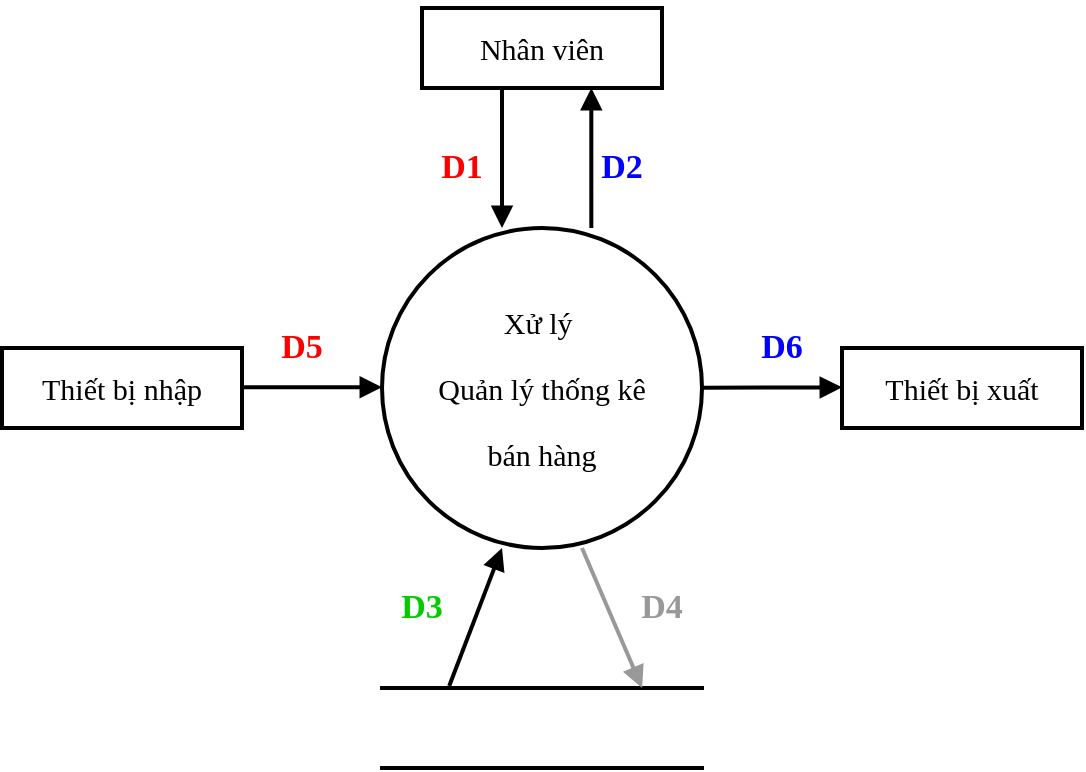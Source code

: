 <mxfile version="13.10.4" type="device"><diagram id="7KMWvgiIsblx6sUaecu7" name="Page-1"><mxGraphModel dx="1102" dy="566" grid="1" gridSize="10" guides="1" tooltips="1" connect="1" arrows="1" fold="1" page="1" pageScale="1" pageWidth="850" pageHeight="1100" math="0" shadow="0"><root><mxCell id="0"/><mxCell id="1" parent="0"/><mxCell id="FiAg72LORlax7v8Veukw-1" value="&lt;pre style=&quot;font-size: 15px&quot;&gt;&lt;font face=&quot;Times New Roman&quot; style=&quot;font-size: 15px&quot;&gt;Thiết bị nhập&lt;/font&gt;&lt;/pre&gt;" style="rounded=0;whiteSpace=wrap;html=1;strokeWidth=2;fontSize=15;" vertex="1" parent="1"><mxGeometry x="170" y="290" width="120" height="40" as="geometry"/></mxCell><mxCell id="FiAg72LORlax7v8Veukw-2" value="&lt;pre style=&quot;font-size: 15px&quot;&gt;&lt;font face=&quot;Times New Roman&quot;&gt;Thiết bị xuất&lt;/font&gt;&lt;/pre&gt;" style="rounded=0;whiteSpace=wrap;html=1;strokeWidth=2;" vertex="1" parent="1"><mxGeometry x="590" y="290" width="120" height="40" as="geometry"/></mxCell><mxCell id="FiAg72LORlax7v8Veukw-3" value="&lt;pre style=&quot;font-size: 15px&quot;&gt;&lt;font face=&quot;Times New Roman&quot;&gt;Nhân viên&lt;/font&gt;&lt;/pre&gt;" style="rounded=0;whiteSpace=wrap;html=1;strokeWidth=2;" vertex="1" parent="1"><mxGeometry x="380" y="120" width="120" height="40" as="geometry"/></mxCell><mxCell id="FiAg72LORlax7v8Veukw-4" value="&lt;pre style=&quot;font-size: 15px&quot;&gt;&lt;font face=&quot;Times New Roman&quot;&gt;Xử lý &lt;/font&gt;&lt;/pre&gt;&lt;pre style=&quot;font-size: 15px&quot;&gt;&lt;font face=&quot;Times New Roman&quot;&gt;Quản lý thống kê&lt;/font&gt;&lt;/pre&gt;&lt;pre style=&quot;font-size: 15px&quot;&gt;&lt;font face=&quot;Times New Roman&quot;&gt;bán hàng&lt;/font&gt;&lt;/pre&gt;" style="strokeWidth=2;html=1;shape=mxgraph.flowchart.start_1;whiteSpace=wrap;fontSize=15;" vertex="1" parent="1"><mxGeometry x="360" y="230" width="160" height="160" as="geometry"/></mxCell><mxCell id="FiAg72LORlax7v8Veukw-5" value="" style="endArrow=block;endFill=1;endSize=6;html=1;strokeWidth=2;" edge="1" parent="1"><mxGeometry width="100" relative="1" as="geometry"><mxPoint x="290" y="309.66" as="sourcePoint"/><mxPoint x="360" y="309.66" as="targetPoint"/></mxGeometry></mxCell><mxCell id="FiAg72LORlax7v8Veukw-6" value="" style="endArrow=block;endFill=1;endSize=6;html=1;strokeWidth=2;" edge="1" parent="1"><mxGeometry width="100" relative="1" as="geometry"><mxPoint x="520" y="309.9" as="sourcePoint"/><mxPoint x="590" y="309.66" as="targetPoint"/></mxGeometry></mxCell><mxCell id="FiAg72LORlax7v8Veukw-7" value="" style="endArrow=block;endFill=1;endSize=6;html=1;strokeWidth=2;" edge="1" parent="1"><mxGeometry width="100" relative="1" as="geometry"><mxPoint x="420" y="160" as="sourcePoint"/><mxPoint x="420" y="230" as="targetPoint"/></mxGeometry></mxCell><mxCell id="FiAg72LORlax7v8Veukw-8" value="" style="endArrow=block;endFill=1;endSize=6;html=1;strokeWidth=2;" edge="1" parent="1"><mxGeometry width="100" relative="1" as="geometry"><mxPoint x="464.66" y="230" as="sourcePoint"/><mxPoint x="464.66" y="160" as="targetPoint"/></mxGeometry></mxCell><mxCell id="FiAg72LORlax7v8Veukw-9" value="" style="html=1;dashed=0;whitespace=wrap;shape=partialRectangle;right=0;left=0;strokeWidth=2;" vertex="1" parent="1"><mxGeometry x="360" y="460" width="160" height="40" as="geometry"/></mxCell><mxCell id="FiAg72LORlax7v8Veukw-10" value="" style="endArrow=block;endFill=1;endSize=6;html=1;exitX=0.21;exitY=-0.026;exitDx=0;exitDy=0;exitPerimeter=0;strokeWidth=2;" edge="1" parent="1" source="FiAg72LORlax7v8Veukw-9"><mxGeometry width="100" relative="1" as="geometry"><mxPoint x="420" y="460" as="sourcePoint"/><mxPoint x="420" y="390" as="targetPoint"/></mxGeometry></mxCell><mxCell id="FiAg72LORlax7v8Veukw-11" value="" style="endArrow=block;endFill=1;endSize=6;html=1;entryX=0.813;entryY=0;entryDx=0;entryDy=0;entryPerimeter=0;strokeWidth=2;strokeColor=#999999;" edge="1" parent="1" target="FiAg72LORlax7v8Veukw-9"><mxGeometry width="100" relative="1" as="geometry"><mxPoint x="460" y="390" as="sourcePoint"/><mxPoint x="460" y="460" as="targetPoint"/></mxGeometry></mxCell><mxCell id="FiAg72LORlax7v8Veukw-12" value="&lt;font face=&quot;Times New Roman&quot; color=&quot;#0000ff&quot;&gt;&lt;span style=&quot;font-size: 17px&quot;&gt;D6&lt;/span&gt;&lt;/font&gt;" style="text;html=1;strokeColor=none;fillColor=none;align=center;verticalAlign=middle;whiteSpace=wrap;rounded=0;fontSize=16;fontStyle=1" vertex="1" parent="1"><mxGeometry x="540" y="280" width="40" height="20" as="geometry"/></mxCell><mxCell id="FiAg72LORlax7v8Veukw-13" value="&lt;font face=&quot;Times New Roman&quot; color=&quot;#ff0000&quot;&gt;&lt;span style=&quot;font-size: 17px&quot;&gt;D5&lt;/span&gt;&lt;/font&gt;" style="text;html=1;strokeColor=none;fillColor=none;align=center;verticalAlign=middle;whiteSpace=wrap;rounded=0;fontSize=16;fontStyle=1" vertex="1" parent="1"><mxGeometry x="300" y="280" width="40" height="20" as="geometry"/></mxCell><mxCell id="FiAg72LORlax7v8Veukw-14" value="&lt;font face=&quot;Times New Roman&quot; color=&quot;#ff0000&quot;&gt;&lt;span style=&quot;font-size: 17px&quot;&gt;D1&lt;/span&gt;&lt;/font&gt;" style="text;html=1;strokeColor=none;fillColor=none;align=center;verticalAlign=middle;whiteSpace=wrap;rounded=0;fontSize=16;fontStyle=1" vertex="1" parent="1"><mxGeometry x="380" y="190" width="40" height="20" as="geometry"/></mxCell><mxCell id="FiAg72LORlax7v8Veukw-15" value="&lt;font face=&quot;Times New Roman&quot; color=&quot;#0000ff&quot;&gt;&lt;span style=&quot;font-size: 17px&quot;&gt;D2&lt;/span&gt;&lt;/font&gt;" style="text;html=1;strokeColor=none;fillColor=none;align=center;verticalAlign=middle;whiteSpace=wrap;rounded=0;fontSize=16;fontStyle=1" vertex="1" parent="1"><mxGeometry x="460" y="190" width="40" height="20" as="geometry"/></mxCell><mxCell id="FiAg72LORlax7v8Veukw-16" value="&lt;font face=&quot;Times New Roman&quot; color=&quot;#00cc00&quot;&gt;&lt;span style=&quot;font-size: 17px&quot;&gt;D3&lt;/span&gt;&lt;/font&gt;" style="text;html=1;strokeColor=none;fillColor=none;align=center;verticalAlign=middle;whiteSpace=wrap;rounded=0;fontSize=16;fontStyle=1" vertex="1" parent="1"><mxGeometry x="360" y="410" width="40" height="20" as="geometry"/></mxCell><mxCell id="FiAg72LORlax7v8Veukw-17" value="&lt;font face=&quot;Times New Roman&quot; color=&quot;#999999&quot;&gt;&lt;span style=&quot;font-size: 17px&quot;&gt;D4&lt;/span&gt;&lt;/font&gt;" style="text;html=1;strokeColor=none;fillColor=none;align=center;verticalAlign=middle;whiteSpace=wrap;rounded=0;fontSize=16;fontStyle=1" vertex="1" parent="1"><mxGeometry x="480" y="410" width="40" height="20" as="geometry"/></mxCell></root></mxGraphModel></diagram></mxfile>